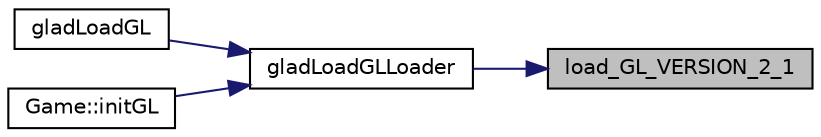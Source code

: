 digraph "load_GL_VERSION_2_1"
{
 // LATEX_PDF_SIZE
  edge [fontname="Helvetica",fontsize="10",labelfontname="Helvetica",labelfontsize="10"];
  node [fontname="Helvetica",fontsize="10",shape=record];
  rankdir="RL";
  Node1 [label="load_GL_VERSION_2_1",height=0.2,width=0.4,color="black", fillcolor="grey75", style="filled", fontcolor="black",tooltip=" "];
  Node1 -> Node2 [dir="back",color="midnightblue",fontsize="10",style="solid"];
  Node2 [label="gladLoadGLLoader",height=0.2,width=0.4,color="black", fillcolor="white", style="filled",URL="$glad_8c.html#af70e4674f75bd3bbfedf7979607c65ef",tooltip=" "];
  Node2 -> Node3 [dir="back",color="midnightblue",fontsize="10",style="solid"];
  Node3 [label="gladLoadGL",height=0.2,width=0.4,color="black", fillcolor="white", style="filled",URL="$glad_8c.html#a137453294a2756a898902ef399b3d437",tooltip=" "];
  Node2 -> Node4 [dir="back",color="midnightblue",fontsize="10",style="solid"];
  Node4 [label="Game::initGL",height=0.2,width=0.4,color="black", fillcolor="white", style="filled",URL="$structGame.html#a6a9380646c673c0e0371b35c148adc02",tooltip=" "];
}
